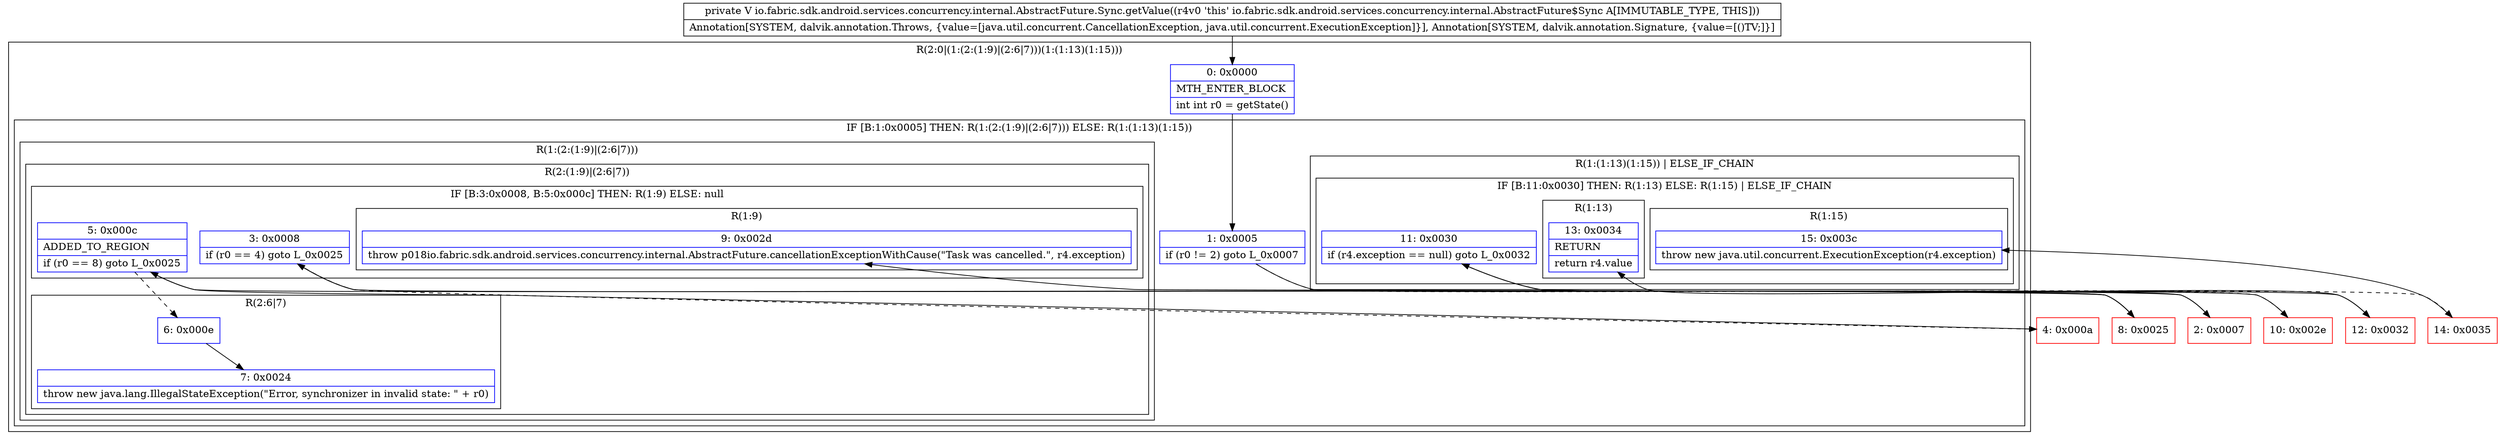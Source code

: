 digraph "CFG forio.fabric.sdk.android.services.concurrency.internal.AbstractFuture.Sync.getValue()Ljava\/lang\/Object;" {
subgraph cluster_Region_364873466 {
label = "R(2:0|(1:(2:(1:9)|(2:6|7)))(1:(1:13)(1:15)))";
node [shape=record,color=blue];
Node_0 [shape=record,label="{0\:\ 0x0000|MTH_ENTER_BLOCK\l|int int r0 = getState()\l}"];
subgraph cluster_IfRegion_1398360690 {
label = "IF [B:1:0x0005] THEN: R(1:(2:(1:9)|(2:6|7))) ELSE: R(1:(1:13)(1:15))";
node [shape=record,color=blue];
Node_1 [shape=record,label="{1\:\ 0x0005|if (r0 != 2) goto L_0x0007\l}"];
subgraph cluster_Region_661230638 {
label = "R(1:(2:(1:9)|(2:6|7)))";
node [shape=record,color=blue];
subgraph cluster_Region_1884192860 {
label = "R(2:(1:9)|(2:6|7))";
node [shape=record,color=blue];
subgraph cluster_IfRegion_59685910 {
label = "IF [B:3:0x0008, B:5:0x000c] THEN: R(1:9) ELSE: null";
node [shape=record,color=blue];
Node_3 [shape=record,label="{3\:\ 0x0008|if (r0 == 4) goto L_0x0025\l}"];
Node_5 [shape=record,label="{5\:\ 0x000c|ADDED_TO_REGION\l|if (r0 == 8) goto L_0x0025\l}"];
subgraph cluster_Region_1576794319 {
label = "R(1:9)";
node [shape=record,color=blue];
Node_9 [shape=record,label="{9\:\ 0x002d|throw p018io.fabric.sdk.android.services.concurrency.internal.AbstractFuture.cancellationExceptionWithCause(\"Task was cancelled.\", r4.exception)\l}"];
}
}
subgraph cluster_Region_1115492701 {
label = "R(2:6|7)";
node [shape=record,color=blue];
Node_6 [shape=record,label="{6\:\ 0x000e}"];
Node_7 [shape=record,label="{7\:\ 0x0024|throw new java.lang.IllegalStateException(\"Error, synchronizer in invalid state: \" + r0)\l}"];
}
}
}
subgraph cluster_Region_492577106 {
label = "R(1:(1:13)(1:15)) | ELSE_IF_CHAIN\l";
node [shape=record,color=blue];
subgraph cluster_IfRegion_1988042291 {
label = "IF [B:11:0x0030] THEN: R(1:13) ELSE: R(1:15) | ELSE_IF_CHAIN\l";
node [shape=record,color=blue];
Node_11 [shape=record,label="{11\:\ 0x0030|if (r4.exception == null) goto L_0x0032\l}"];
subgraph cluster_Region_1924611264 {
label = "R(1:13)";
node [shape=record,color=blue];
Node_13 [shape=record,label="{13\:\ 0x0034|RETURN\l|return r4.value\l}"];
}
subgraph cluster_Region_1888002009 {
label = "R(1:15)";
node [shape=record,color=blue];
Node_15 [shape=record,label="{15\:\ 0x003c|throw new java.util.concurrent.ExecutionException(r4.exception)\l}"];
}
}
}
}
}
Node_2 [shape=record,color=red,label="{2\:\ 0x0007}"];
Node_4 [shape=record,color=red,label="{4\:\ 0x000a}"];
Node_8 [shape=record,color=red,label="{8\:\ 0x0025}"];
Node_10 [shape=record,color=red,label="{10\:\ 0x002e}"];
Node_12 [shape=record,color=red,label="{12\:\ 0x0032}"];
Node_14 [shape=record,color=red,label="{14\:\ 0x0035}"];
MethodNode[shape=record,label="{private V io.fabric.sdk.android.services.concurrency.internal.AbstractFuture.Sync.getValue((r4v0 'this' io.fabric.sdk.android.services.concurrency.internal.AbstractFuture$Sync A[IMMUTABLE_TYPE, THIS]))  | Annotation[SYSTEM, dalvik.annotation.Throws, \{value=[java.util.concurrent.CancellationException, java.util.concurrent.ExecutionException]\}], Annotation[SYSTEM, dalvik.annotation.Signature, \{value=[()TV;]\}]\l}"];
MethodNode -> Node_0;
Node_0 -> Node_1;
Node_1 -> Node_2;
Node_1 -> Node_10[style=dashed];
Node_3 -> Node_4[style=dashed];
Node_3 -> Node_8;
Node_5 -> Node_6[style=dashed];
Node_5 -> Node_8;
Node_6 -> Node_7;
Node_11 -> Node_12;
Node_11 -> Node_14[style=dashed];
Node_2 -> Node_3;
Node_4 -> Node_5;
Node_8 -> Node_9;
Node_10 -> Node_11;
Node_12 -> Node_13;
Node_14 -> Node_15;
}

